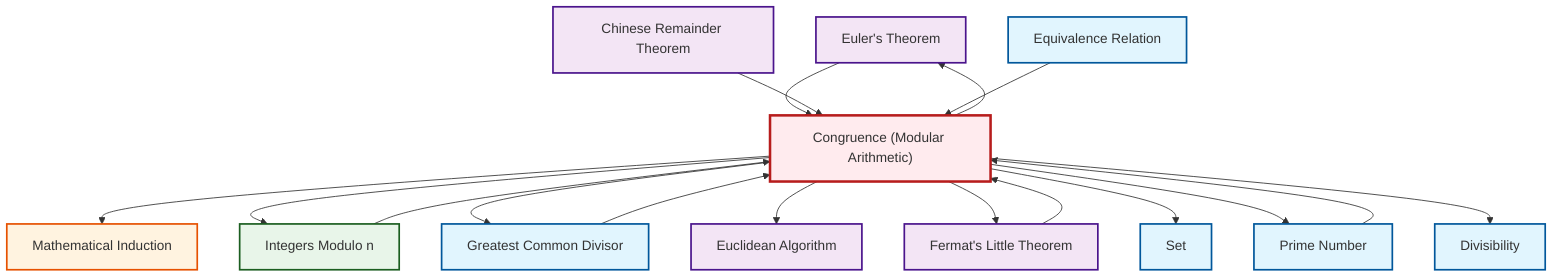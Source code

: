 graph TD
    classDef definition fill:#e1f5fe,stroke:#01579b,stroke-width:2px
    classDef theorem fill:#f3e5f5,stroke:#4a148c,stroke-width:2px
    classDef axiom fill:#fff3e0,stroke:#e65100,stroke-width:2px
    classDef example fill:#e8f5e9,stroke:#1b5e20,stroke-width:2px
    classDef current fill:#ffebee,stroke:#b71c1c,stroke-width:3px
    thm-euler["Euler's Theorem"]:::theorem
    def-equivalence-relation["Equivalence Relation"]:::definition
    def-prime["Prime Number"]:::definition
    def-gcd["Greatest Common Divisor"]:::definition
    ex-quotient-integers-mod-n["Integers Modulo n"]:::example
    thm-fermat-little["Fermat's Little Theorem"]:::theorem
    def-divisibility["Divisibility"]:::definition
    ax-induction["Mathematical Induction"]:::axiom
    thm-chinese-remainder["Chinese Remainder Theorem"]:::theorem
    thm-euclidean-algorithm["Euclidean Algorithm"]:::theorem
    def-set["Set"]:::definition
    def-congruence["Congruence (Modular Arithmetic)"]:::definition
    thm-fermat-little --> def-congruence
    def-prime --> def-congruence
    def-congruence --> ax-induction
    ex-quotient-integers-mod-n --> def-congruence
    thm-euler --> def-congruence
    def-gcd --> def-congruence
    def-congruence --> ex-quotient-integers-mod-n
    thm-chinese-remainder --> def-congruence
    def-congruence --> def-gcd
    def-congruence --> thm-euclidean-algorithm
    def-equivalence-relation --> def-congruence
    def-congruence --> thm-fermat-little
    def-congruence --> def-set
    def-congruence --> def-prime
    def-congruence --> def-divisibility
    def-congruence --> thm-euler
    class def-congruence current
